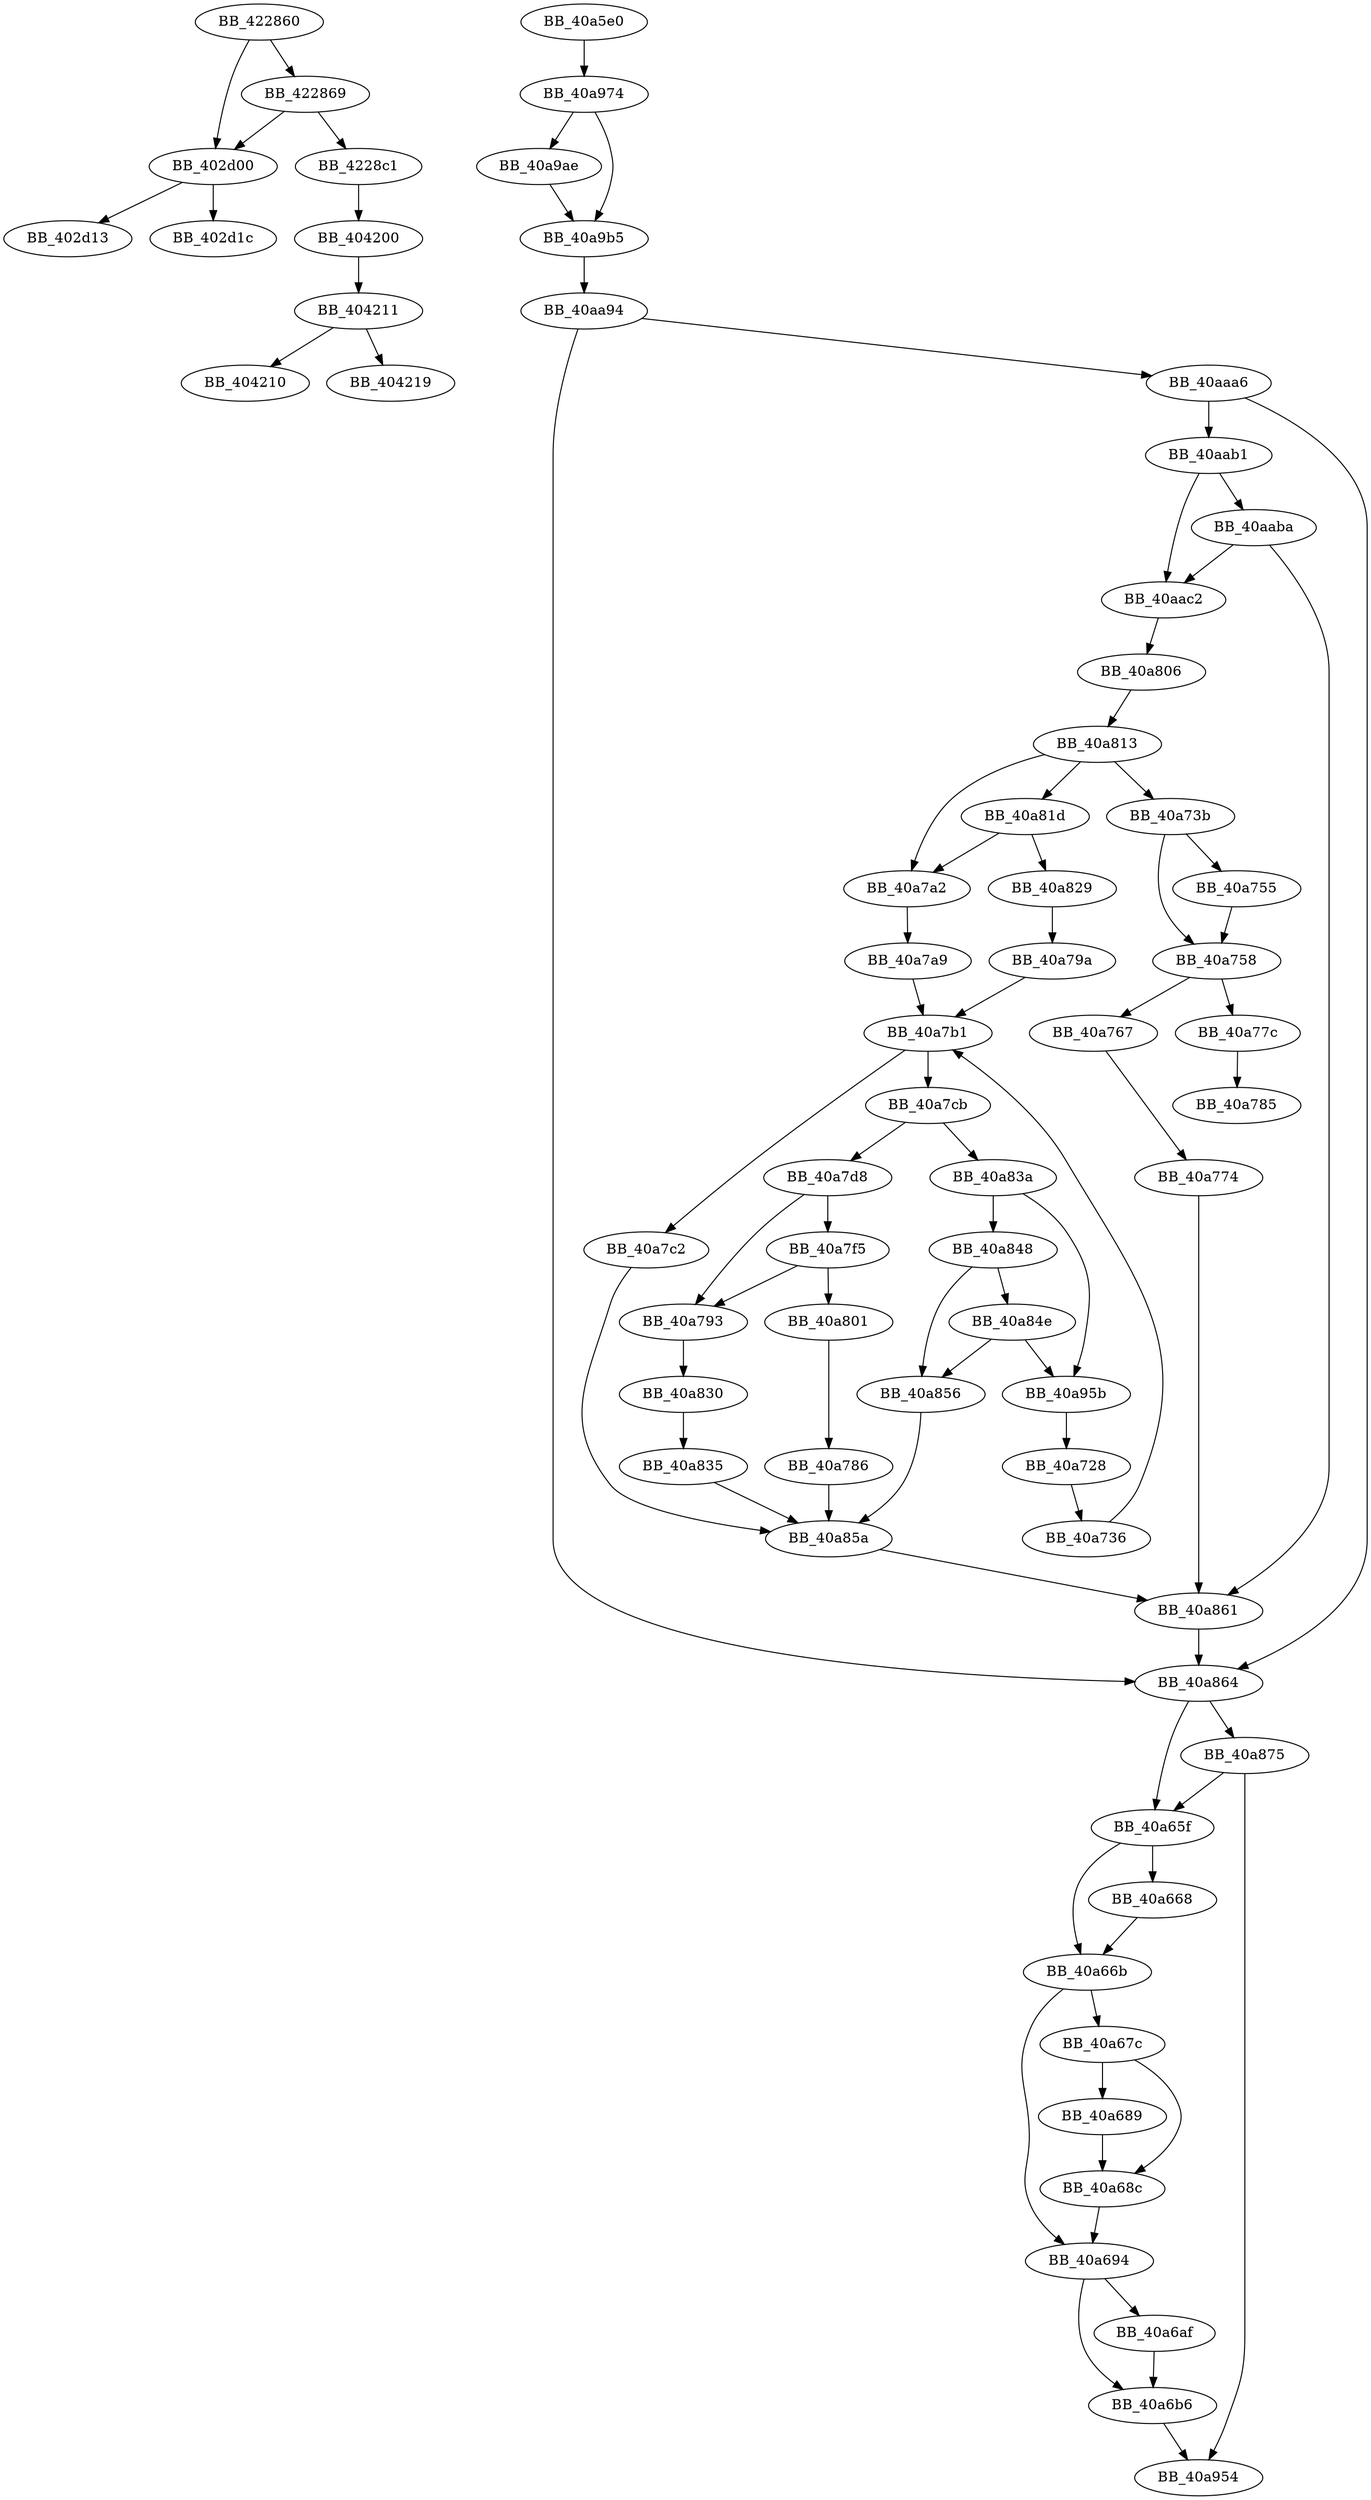 DiGraph sub_40A5E0{
BB_402d00->BB_402d13
BB_402d00->BB_402d1c
BB_404200->BB_404211
BB_404211->BB_404210
BB_404211->BB_404219
BB_40a5e0->BB_40a974
BB_40a65f->BB_40a668
BB_40a65f->BB_40a66b
BB_40a668->BB_40a66b
BB_40a66b->BB_40a67c
BB_40a66b->BB_40a694
BB_40a67c->BB_40a689
BB_40a67c->BB_40a68c
BB_40a689->BB_40a68c
BB_40a68c->BB_40a694
BB_40a694->BB_40a6af
BB_40a694->BB_40a6b6
BB_40a6af->BB_40a6b6
BB_40a6b6->BB_40a954
BB_40a728->BB_40a736
BB_40a736->BB_40a7b1
BB_40a73b->BB_40a755
BB_40a73b->BB_40a758
BB_40a755->BB_40a758
BB_40a758->BB_40a767
BB_40a758->BB_40a77c
BB_40a767->BB_40a774
BB_40a774->BB_40a861
BB_40a77c->BB_40a785
BB_40a786->BB_40a85a
BB_40a793->BB_40a830
BB_40a79a->BB_40a7b1
BB_40a7a2->BB_40a7a9
BB_40a7a9->BB_40a7b1
BB_40a7b1->BB_40a7c2
BB_40a7b1->BB_40a7cb
BB_40a7c2->BB_40a85a
BB_40a7cb->BB_40a7d8
BB_40a7cb->BB_40a83a
BB_40a7d8->BB_40a793
BB_40a7d8->BB_40a7f5
BB_40a7f5->BB_40a793
BB_40a7f5->BB_40a801
BB_40a801->BB_40a786
BB_40a806->BB_40a813
BB_40a813->BB_40a73b
BB_40a813->BB_40a7a2
BB_40a813->BB_40a81d
BB_40a81d->BB_40a7a2
BB_40a81d->BB_40a829
BB_40a829->BB_40a79a
BB_40a830->BB_40a835
BB_40a835->BB_40a85a
BB_40a83a->BB_40a848
BB_40a83a->BB_40a95b
BB_40a848->BB_40a84e
BB_40a848->BB_40a856
BB_40a84e->BB_40a856
BB_40a84e->BB_40a95b
BB_40a856->BB_40a85a
BB_40a85a->BB_40a861
BB_40a861->BB_40a864
BB_40a864->BB_40a65f
BB_40a864->BB_40a875
BB_40a875->BB_40a65f
BB_40a875->BB_40a954
BB_40a95b->BB_40a728
BB_40a974->BB_40a9ae
BB_40a974->BB_40a9b5
BB_40a9ae->BB_40a9b5
BB_40a9b5->BB_40aa94
BB_40aa94->BB_40a864
BB_40aa94->BB_40aaa6
BB_40aaa6->BB_40a864
BB_40aaa6->BB_40aab1
BB_40aab1->BB_40aaba
BB_40aab1->BB_40aac2
BB_40aaba->BB_40a861
BB_40aaba->BB_40aac2
BB_40aac2->BB_40a806
BB_422860->BB_402d00
BB_422860->BB_422869
BB_422869->BB_402d00
BB_422869->BB_4228c1
BB_4228c1->BB_404200
}
